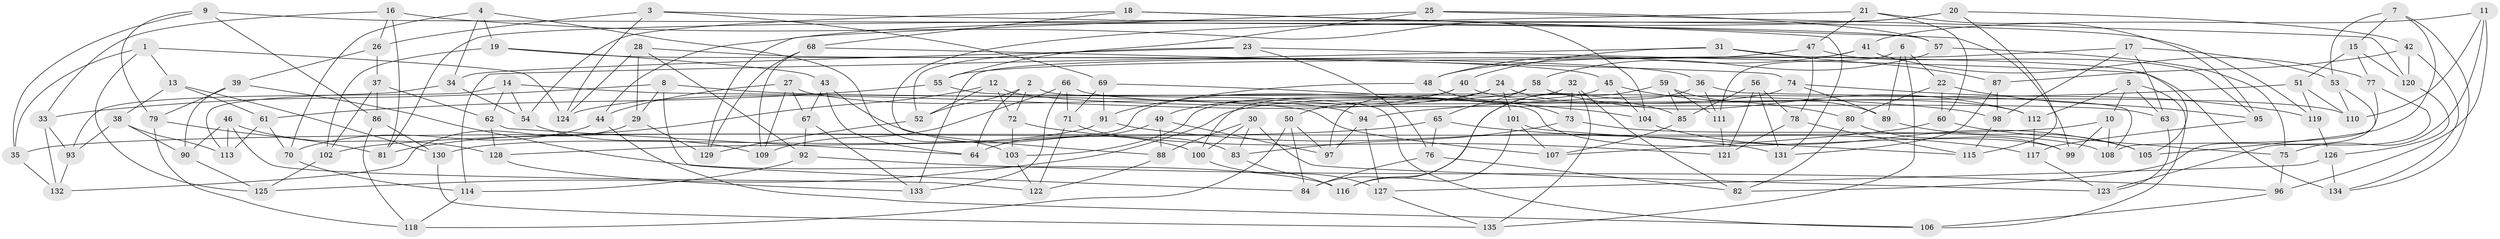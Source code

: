 // Generated by graph-tools (version 1.1) at 2025/02/03/09/25 03:02:53]
// undirected, 135 vertices, 270 edges
graph export_dot {
graph [start="1"]
  node [color=gray90,style=filled];
  1;
  2;
  3;
  4;
  5;
  6;
  7;
  8;
  9;
  10;
  11;
  12;
  13;
  14;
  15;
  16;
  17;
  18;
  19;
  20;
  21;
  22;
  23;
  24;
  25;
  26;
  27;
  28;
  29;
  30;
  31;
  32;
  33;
  34;
  35;
  36;
  37;
  38;
  39;
  40;
  41;
  42;
  43;
  44;
  45;
  46;
  47;
  48;
  49;
  50;
  51;
  52;
  53;
  54;
  55;
  56;
  57;
  58;
  59;
  60;
  61;
  62;
  63;
  64;
  65;
  66;
  67;
  68;
  69;
  70;
  71;
  72;
  73;
  74;
  75;
  76;
  77;
  78;
  79;
  80;
  81;
  82;
  83;
  84;
  85;
  86;
  87;
  88;
  89;
  90;
  91;
  92;
  93;
  94;
  95;
  96;
  97;
  98;
  99;
  100;
  101;
  102;
  103;
  104;
  105;
  106;
  107;
  108;
  109;
  110;
  111;
  112;
  113;
  114;
  115;
  116;
  117;
  118;
  119;
  120;
  121;
  122;
  123;
  124;
  125;
  126;
  127;
  128;
  129;
  130;
  131;
  132;
  133;
  134;
  135;
  1 -- 125;
  1 -- 124;
  1 -- 35;
  1 -- 13;
  2 -- 52;
  2 -- 64;
  2 -- 72;
  2 -- 106;
  3 -- 26;
  3 -- 124;
  3 -- 119;
  3 -- 69;
  4 -- 34;
  4 -- 103;
  4 -- 70;
  4 -- 19;
  5 -- 10;
  5 -- 106;
  5 -- 63;
  5 -- 112;
  6 -- 135;
  6 -- 22;
  6 -- 111;
  6 -- 89;
  7 -- 15;
  7 -- 134;
  7 -- 105;
  7 -- 53;
  8 -- 29;
  8 -- 98;
  8 -- 33;
  8 -- 84;
  9 -- 79;
  9 -- 57;
  9 -- 35;
  9 -- 86;
  10 -- 35;
  10 -- 99;
  10 -- 108;
  11 -- 41;
  11 -- 75;
  11 -- 110;
  11 -- 96;
  12 -- 72;
  12 -- 81;
  12 -- 63;
  12 -- 52;
  13 -- 61;
  13 -- 38;
  13 -- 130;
  14 -- 62;
  14 -- 107;
  14 -- 93;
  14 -- 54;
  15 -- 120;
  15 -- 77;
  15 -- 51;
  16 -- 33;
  16 -- 81;
  16 -- 26;
  16 -- 104;
  17 -- 63;
  17 -- 53;
  17 -- 48;
  17 -- 98;
  18 -- 54;
  18 -- 99;
  18 -- 131;
  18 -- 68;
  19 -- 43;
  19 -- 102;
  19 -- 45;
  20 -- 42;
  20 -- 88;
  20 -- 44;
  20 -- 115;
  21 -- 60;
  21 -- 47;
  21 -- 81;
  21 -- 95;
  22 -- 60;
  22 -- 95;
  22 -- 80;
  23 -- 34;
  23 -- 134;
  23 -- 52;
  23 -- 76;
  24 -- 101;
  24 -- 124;
  24 -- 50;
  24 -- 85;
  25 -- 55;
  25 -- 120;
  25 -- 129;
  25 -- 57;
  26 -- 39;
  26 -- 37;
  27 -- 109;
  27 -- 67;
  27 -- 44;
  27 -- 94;
  28 -- 36;
  28 -- 92;
  28 -- 124;
  28 -- 29;
  29 -- 132;
  29 -- 129;
  30 -- 123;
  30 -- 100;
  30 -- 83;
  30 -- 88;
  31 -- 105;
  31 -- 114;
  31 -- 40;
  31 -- 87;
  32 -- 82;
  32 -- 135;
  32 -- 73;
  32 -- 97;
  33 -- 132;
  33 -- 93;
  34 -- 54;
  34 -- 113;
  35 -- 132;
  36 -- 111;
  36 -- 108;
  36 -- 84;
  37 -- 86;
  37 -- 102;
  37 -- 62;
  38 -- 90;
  38 -- 93;
  38 -- 113;
  39 -- 116;
  39 -- 79;
  39 -- 90;
  40 -- 100;
  40 -- 112;
  40 -- 49;
  41 -- 77;
  41 -- 133;
  41 -- 48;
  42 -- 134;
  42 -- 120;
  42 -- 87;
  43 -- 64;
  43 -- 100;
  43 -- 67;
  44 -- 106;
  44 -- 70;
  45 -- 80;
  45 -- 128;
  45 -- 104;
  46 -- 122;
  46 -- 90;
  46 -- 128;
  46 -- 113;
  47 -- 78;
  47 -- 95;
  47 -- 55;
  48 -- 91;
  48 -- 73;
  49 -- 97;
  49 -- 88;
  49 -- 64;
  50 -- 118;
  50 -- 97;
  50 -- 84;
  51 -- 119;
  51 -- 110;
  51 -- 94;
  52 -- 129;
  53 -- 82;
  53 -- 110;
  54 -- 109;
  55 -- 99;
  55 -- 61;
  56 -- 85;
  56 -- 121;
  56 -- 131;
  56 -- 78;
  57 -- 58;
  57 -- 75;
  58 -- 65;
  58 -- 112;
  58 -- 103;
  59 -- 116;
  59 -- 111;
  59 -- 89;
  59 -- 85;
  60 -- 107;
  60 -- 75;
  61 -- 113;
  61 -- 70;
  62 -- 128;
  62 -- 64;
  63 -- 123;
  65 -- 76;
  65 -- 117;
  65 -- 102;
  66 -- 110;
  66 -- 109;
  66 -- 133;
  66 -- 71;
  67 -- 92;
  67 -- 133;
  68 -- 129;
  68 -- 74;
  68 -- 109;
  69 -- 91;
  69 -- 71;
  69 -- 104;
  70 -- 114;
  71 -- 122;
  71 -- 83;
  72 -- 121;
  72 -- 103;
  73 -- 83;
  73 -- 108;
  74 -- 125;
  74 -- 89;
  74 -- 119;
  75 -- 96;
  76 -- 84;
  76 -- 82;
  77 -- 123;
  77 -- 108;
  78 -- 121;
  78 -- 115;
  79 -- 118;
  79 -- 81;
  80 -- 99;
  80 -- 82;
  83 -- 116;
  85 -- 107;
  86 -- 130;
  86 -- 118;
  87 -- 131;
  87 -- 98;
  88 -- 122;
  89 -- 105;
  90 -- 125;
  91 -- 130;
  91 -- 131;
  92 -- 96;
  92 -- 114;
  93 -- 132;
  94 -- 97;
  94 -- 127;
  95 -- 117;
  96 -- 106;
  98 -- 115;
  100 -- 127;
  101 -- 116;
  101 -- 107;
  101 -- 115;
  102 -- 125;
  103 -- 122;
  104 -- 105;
  111 -- 121;
  112 -- 117;
  114 -- 118;
  117 -- 123;
  119 -- 126;
  120 -- 126;
  126 -- 134;
  126 -- 127;
  127 -- 135;
  128 -- 133;
  130 -- 135;
}
